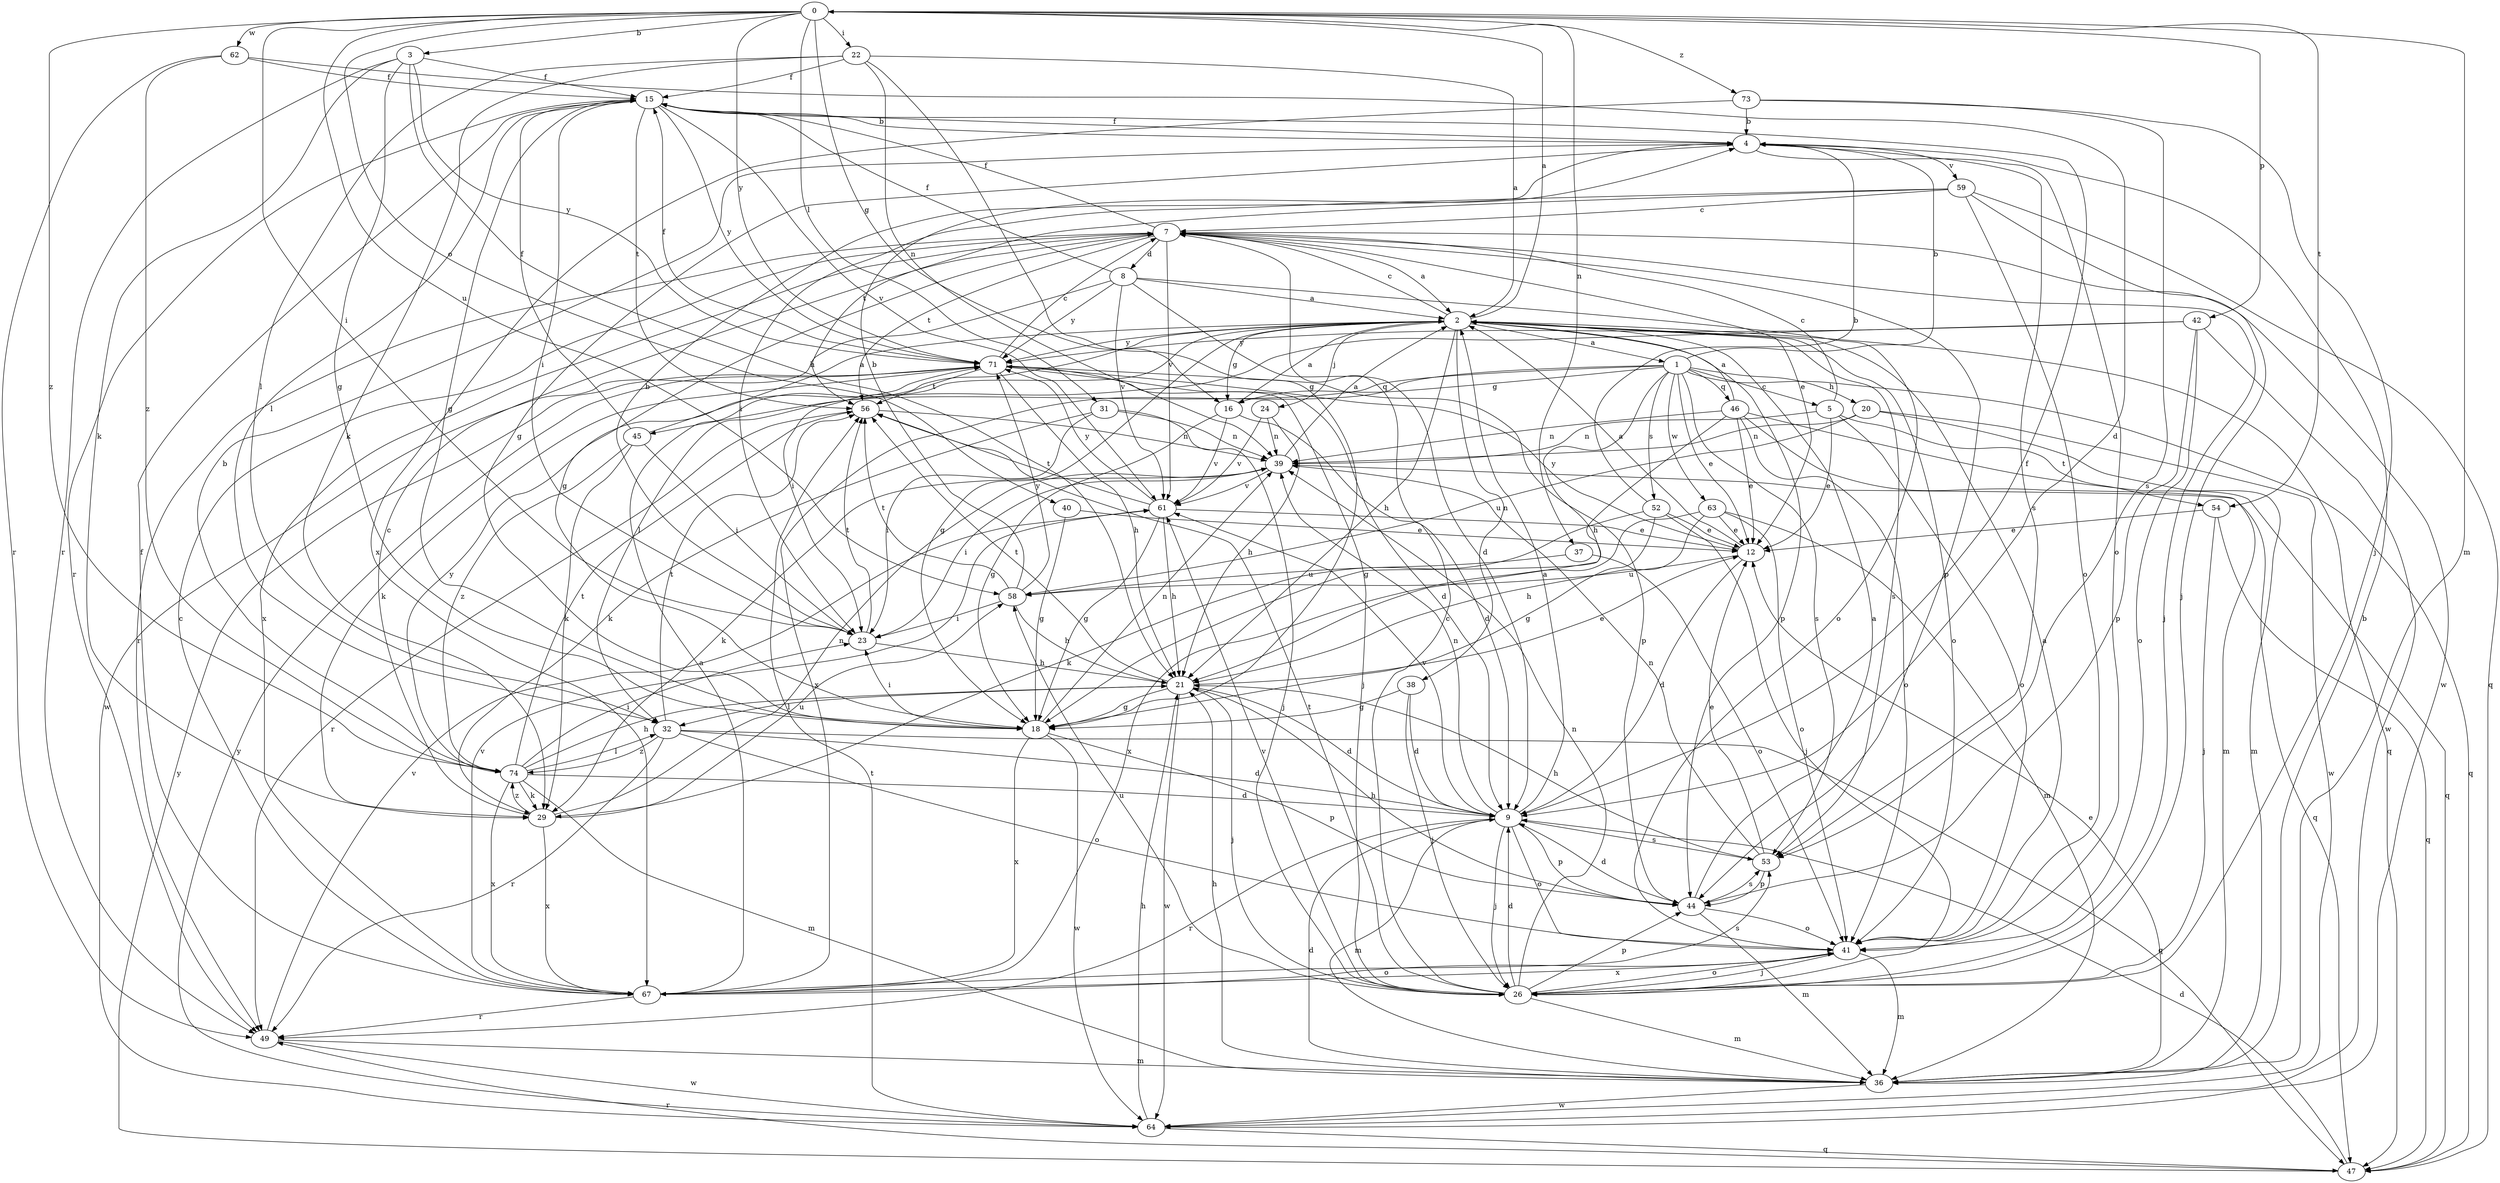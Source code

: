 strict digraph  {
0;
1;
2;
3;
4;
5;
7;
8;
9;
12;
15;
16;
18;
20;
21;
22;
23;
24;
26;
29;
31;
32;
36;
37;
38;
39;
40;
41;
42;
44;
45;
46;
47;
49;
52;
53;
54;
56;
58;
59;
61;
62;
63;
64;
67;
71;
73;
74;
0 -> 3  [label=b];
0 -> 16  [label=g];
0 -> 22  [label=i];
0 -> 23  [label=i];
0 -> 31  [label=l];
0 -> 36  [label=m];
0 -> 37  [label=n];
0 -> 40  [label=o];
0 -> 42  [label=p];
0 -> 54  [label=t];
0 -> 58  [label=u];
0 -> 62  [label=w];
0 -> 71  [label=y];
0 -> 73  [label=z];
0 -> 74  [label=z];
1 -> 4  [label=b];
1 -> 5  [label=c];
1 -> 12  [label=e];
1 -> 16  [label=g];
1 -> 20  [label=h];
1 -> 21  [label=h];
1 -> 45  [label=q];
1 -> 46  [label=q];
1 -> 47  [label=q];
1 -> 52  [label=s];
1 -> 53  [label=s];
1 -> 63  [label=w];
1 -> 67  [label=x];
2 -> 0  [label=a];
2 -> 1  [label=a];
2 -> 7  [label=c];
2 -> 16  [label=g];
2 -> 18  [label=g];
2 -> 21  [label=h];
2 -> 23  [label=i];
2 -> 24  [label=j];
2 -> 38  [label=n];
2 -> 41  [label=o];
2 -> 44  [label=p];
2 -> 47  [label=q];
2 -> 53  [label=s];
2 -> 71  [label=y];
3 -> 15  [label=f];
3 -> 18  [label=g];
3 -> 21  [label=h];
3 -> 29  [label=k];
3 -> 49  [label=r];
3 -> 71  [label=y];
4 -> 15  [label=f];
4 -> 18  [label=g];
4 -> 41  [label=o];
4 -> 53  [label=s];
4 -> 59  [label=v];
5 -> 7  [label=c];
5 -> 12  [label=e];
5 -> 39  [label=n];
5 -> 41  [label=o];
5 -> 54  [label=t];
7 -> 2  [label=a];
7 -> 8  [label=d];
7 -> 12  [label=e];
7 -> 15  [label=f];
7 -> 18  [label=g];
7 -> 26  [label=j];
7 -> 44  [label=p];
7 -> 49  [label=r];
7 -> 56  [label=t];
7 -> 61  [label=v];
7 -> 64  [label=w];
7 -> 67  [label=x];
8 -> 2  [label=a];
8 -> 9  [label=d];
8 -> 15  [label=f];
8 -> 41  [label=o];
8 -> 61  [label=v];
8 -> 64  [label=w];
8 -> 71  [label=y];
9 -> 2  [label=a];
9 -> 15  [label=f];
9 -> 26  [label=j];
9 -> 36  [label=m];
9 -> 39  [label=n];
9 -> 41  [label=o];
9 -> 44  [label=p];
9 -> 49  [label=r];
9 -> 53  [label=s];
9 -> 61  [label=v];
12 -> 2  [label=a];
12 -> 9  [label=d];
12 -> 58  [label=u];
12 -> 71  [label=y];
15 -> 4  [label=b];
15 -> 18  [label=g];
15 -> 23  [label=i];
15 -> 32  [label=l];
15 -> 49  [label=r];
15 -> 56  [label=t];
15 -> 61  [label=v];
15 -> 71  [label=y];
16 -> 2  [label=a];
16 -> 9  [label=d];
16 -> 18  [label=g];
16 -> 61  [label=v];
18 -> 23  [label=i];
18 -> 39  [label=n];
18 -> 44  [label=p];
18 -> 64  [label=w];
18 -> 67  [label=x];
20 -> 36  [label=m];
20 -> 39  [label=n];
20 -> 58  [label=u];
20 -> 64  [label=w];
21 -> 9  [label=d];
21 -> 12  [label=e];
21 -> 18  [label=g];
21 -> 26  [label=j];
21 -> 32  [label=l];
21 -> 56  [label=t];
21 -> 64  [label=w];
22 -> 2  [label=a];
22 -> 15  [label=f];
22 -> 18  [label=g];
22 -> 29  [label=k];
22 -> 32  [label=l];
22 -> 39  [label=n];
23 -> 4  [label=b];
23 -> 21  [label=h];
23 -> 56  [label=t];
24 -> 21  [label=h];
24 -> 39  [label=n];
24 -> 61  [label=v];
26 -> 7  [label=c];
26 -> 9  [label=d];
26 -> 36  [label=m];
26 -> 39  [label=n];
26 -> 41  [label=o];
26 -> 44  [label=p];
26 -> 56  [label=t];
26 -> 58  [label=u];
26 -> 61  [label=v];
29 -> 7  [label=c];
29 -> 39  [label=n];
29 -> 58  [label=u];
29 -> 67  [label=x];
29 -> 74  [label=z];
31 -> 23  [label=i];
31 -> 26  [label=j];
31 -> 29  [label=k];
31 -> 39  [label=n];
32 -> 9  [label=d];
32 -> 41  [label=o];
32 -> 47  [label=q];
32 -> 49  [label=r];
32 -> 56  [label=t];
32 -> 74  [label=z];
36 -> 4  [label=b];
36 -> 9  [label=d];
36 -> 12  [label=e];
36 -> 21  [label=h];
36 -> 64  [label=w];
37 -> 41  [label=o];
37 -> 58  [label=u];
38 -> 9  [label=d];
38 -> 18  [label=g];
38 -> 26  [label=j];
39 -> 2  [label=a];
39 -> 23  [label=i];
39 -> 29  [label=k];
39 -> 47  [label=q];
39 -> 61  [label=v];
40 -> 12  [label=e];
40 -> 18  [label=g];
41 -> 2  [label=a];
41 -> 26  [label=j];
41 -> 36  [label=m];
41 -> 67  [label=x];
42 -> 32  [label=l];
42 -> 41  [label=o];
42 -> 44  [label=p];
42 -> 64  [label=w];
42 -> 71  [label=y];
44 -> 2  [label=a];
44 -> 9  [label=d];
44 -> 21  [label=h];
44 -> 36  [label=m];
44 -> 41  [label=o];
44 -> 53  [label=s];
45 -> 2  [label=a];
45 -> 15  [label=f];
45 -> 23  [label=i];
45 -> 29  [label=k];
45 -> 74  [label=z];
46 -> 2  [label=a];
46 -> 12  [label=e];
46 -> 18  [label=g];
46 -> 36  [label=m];
46 -> 39  [label=n];
46 -> 41  [label=o];
46 -> 47  [label=q];
47 -> 9  [label=d];
47 -> 49  [label=r];
47 -> 71  [label=y];
49 -> 36  [label=m];
49 -> 61  [label=v];
49 -> 64  [label=w];
52 -> 4  [label=b];
52 -> 12  [label=e];
52 -> 18  [label=g];
52 -> 26  [label=j];
52 -> 29  [label=k];
53 -> 12  [label=e];
53 -> 21  [label=h];
53 -> 39  [label=n];
53 -> 44  [label=p];
54 -> 12  [label=e];
54 -> 26  [label=j];
54 -> 47  [label=q];
56 -> 39  [label=n];
56 -> 49  [label=r];
58 -> 4  [label=b];
58 -> 21  [label=h];
58 -> 23  [label=i];
58 -> 56  [label=t];
58 -> 71  [label=y];
59 -> 7  [label=c];
59 -> 23  [label=i];
59 -> 26  [label=j];
59 -> 41  [label=o];
59 -> 47  [label=q];
59 -> 56  [label=t];
61 -> 12  [label=e];
61 -> 18  [label=g];
61 -> 21  [label=h];
61 -> 56  [label=t];
61 -> 71  [label=y];
62 -> 9  [label=d];
62 -> 15  [label=f];
62 -> 49  [label=r];
62 -> 74  [label=z];
63 -> 12  [label=e];
63 -> 21  [label=h];
63 -> 36  [label=m];
63 -> 41  [label=o];
63 -> 67  [label=x];
64 -> 21  [label=h];
64 -> 47  [label=q];
64 -> 56  [label=t];
64 -> 71  [label=y];
67 -> 2  [label=a];
67 -> 7  [label=c];
67 -> 15  [label=f];
67 -> 41  [label=o];
67 -> 49  [label=r];
67 -> 53  [label=s];
67 -> 61  [label=v];
71 -> 7  [label=c];
71 -> 9  [label=d];
71 -> 15  [label=f];
71 -> 21  [label=h];
71 -> 26  [label=j];
71 -> 29  [label=k];
71 -> 44  [label=p];
71 -> 56  [label=t];
73 -> 4  [label=b];
73 -> 26  [label=j];
73 -> 53  [label=s];
73 -> 67  [label=x];
74 -> 4  [label=b];
74 -> 9  [label=d];
74 -> 21  [label=h];
74 -> 23  [label=i];
74 -> 29  [label=k];
74 -> 32  [label=l];
74 -> 36  [label=m];
74 -> 56  [label=t];
74 -> 67  [label=x];
74 -> 71  [label=y];
}
